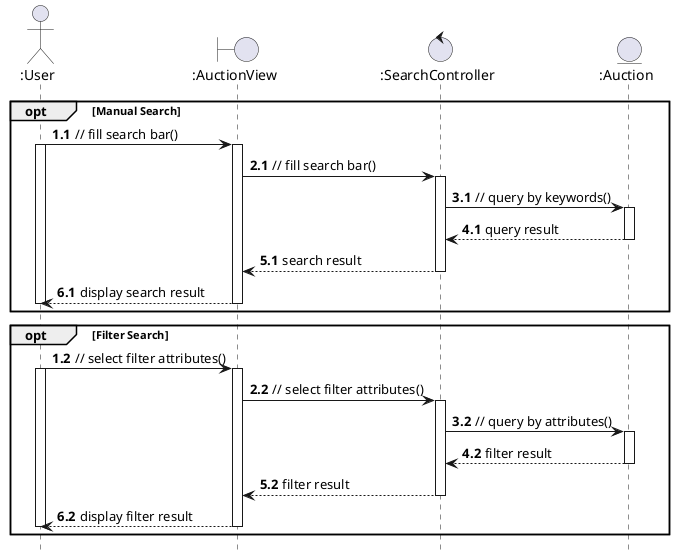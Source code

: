 @startuml
hide footbox

actor ":User" as User
boundary ":AuctionView" as AuctionView
control ":SearchController" as SearchController
entity ":Auction" as Auction

autonumber

opt Manual Search
  autonumber 1.1
    User -> AuctionView: // fill search bar()
    autonumber inc A
    activate User
    activate AuctionView
      AuctionView -> SearchController: // fill search bar()
      autonumber inc A
      activate SearchController
        SearchController -> Auction: // query by keywords()
          autonumber inc A
          activate Auction
            Auction --> SearchController: query result
            autonumber inc A
          deactivate Auction
        SearchController --> AuctionView: search result
        autonumber inc A
      deactivate SearchController
      AuctionView --> User: display search result
      autonumber inc A
    deactivate AuctionView
  deactivate User
end

opt Filter Search
  autonumber 1.2
  User -> AuctionView: // select filter attributes()
  autonumber inc A
  autonumber inc B
    activate User
    activate AuctionView
      AuctionView -> SearchController: // select filter attributes()
      autonumber inc A
      autonumber inc B
      activate SearchController
        SearchController -> Auction: // query by attributes()
          autonumber inc A
          autonumber inc B
          activate Auction
            Auction --> SearchController: filter result
            autonumber inc A
            autonumber inc B
          deactivate Auction
        SearchController --> AuctionView: filter result
        autonumber inc A
        autonumber inc B
      deactivate SearchController
      AuctionView --> User: display filter result
      autonumber inc A
      autonumber inc B
    deactivate AuctionView
  deactivate User
end

@enduml
